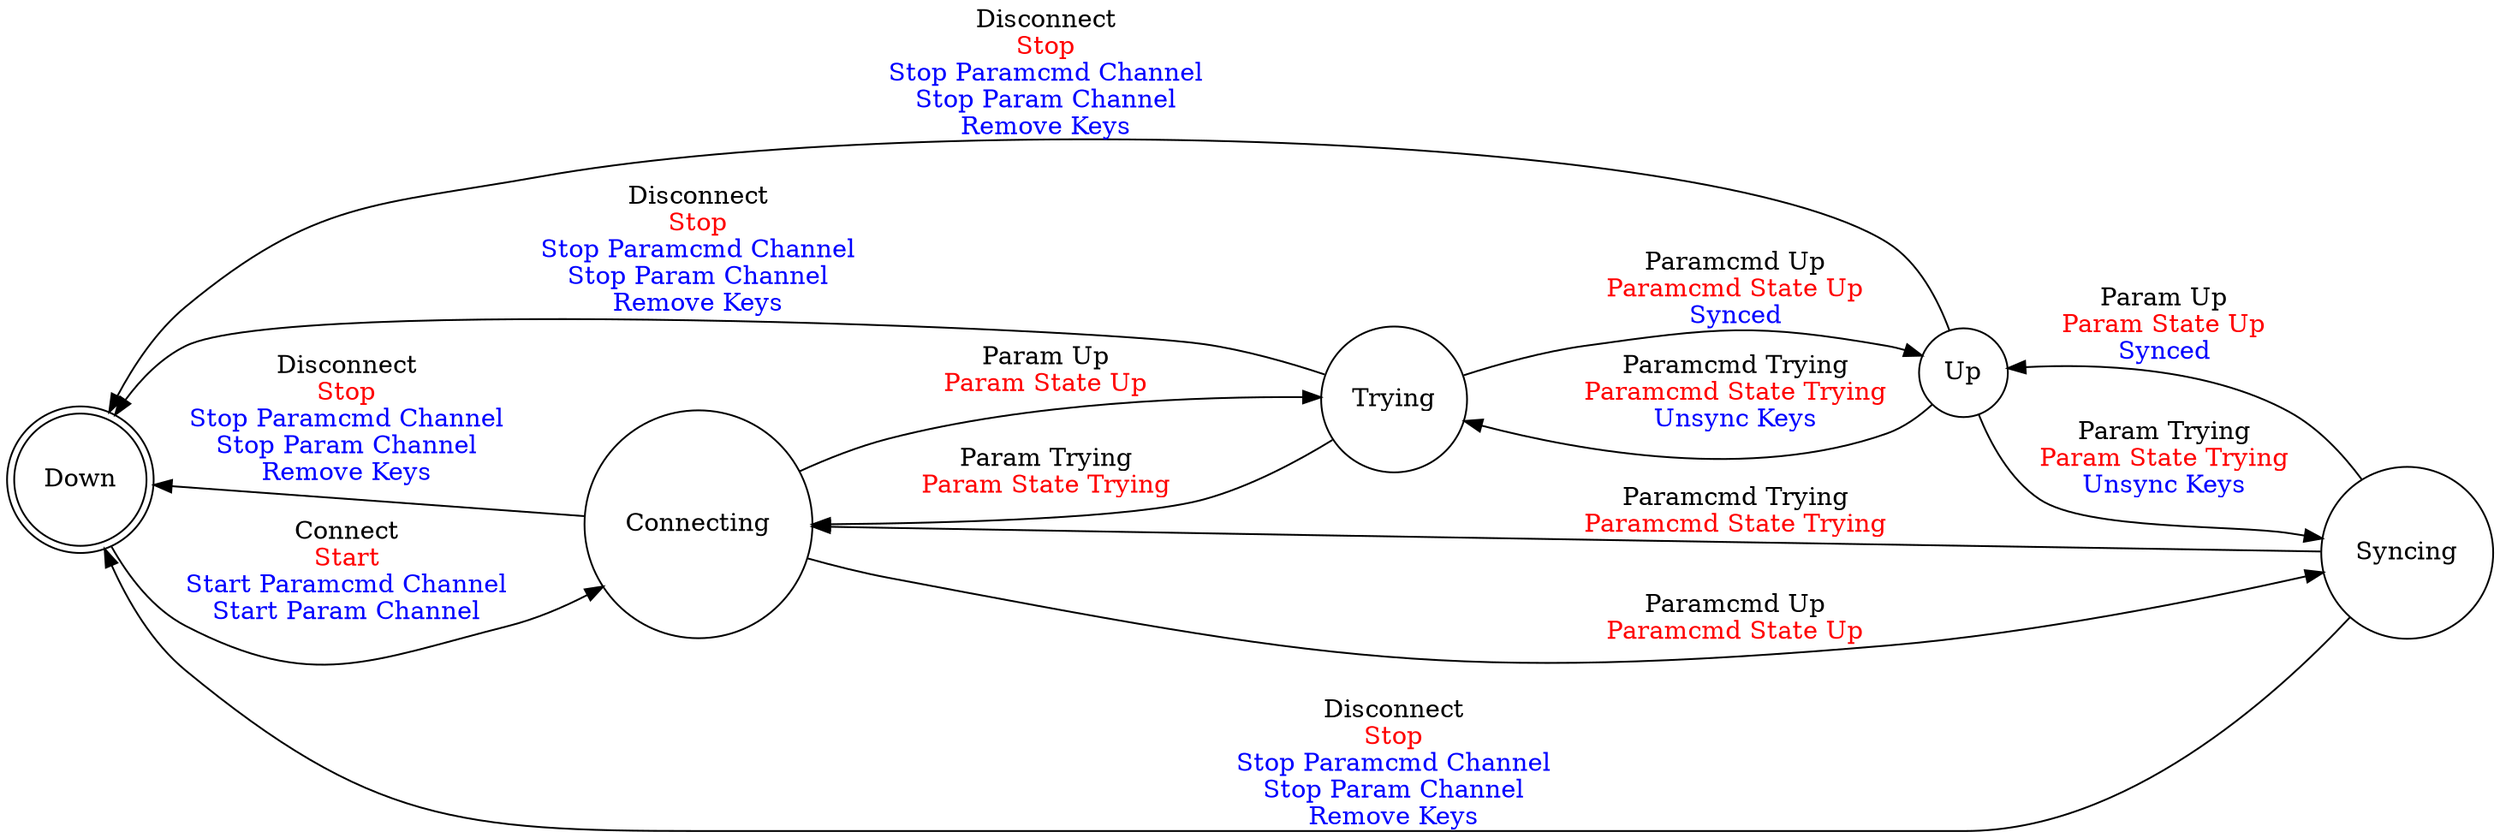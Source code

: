 digraph param_client {
    rankdir = LR;
    size = 20;
    overlap = false;
    splines = true;
    bgcolor=transparent;
    // concentrate = true;
    node [shape = doublecircle]; Down;
    node [shape = circle];
       Down -> Connecting [label = <Connect<br></br><Font Color="Red">Start<Br></Br></Font><Font Color="Blue">Start Paramcmd Channel<Br></Br>Start Param Channel<Br></Br></Font>>;
                                 labeltooltip = "Tooltip" ];
       Connecting -> Syncing [label = <Paramcmd Up<br></br><Font Color="Red">Paramcmd State Up<Br></Br></Font>>;
                                 labeltooltip = "Tooltip" ];
       Connecting -> Trying [label = <Param Up<br></br><Font Color="Red">Param State Up<Br></Br></Font>>;
                                 labeltooltip = "Tooltip" ];
       Connecting -> Down [label = <Disconnect<br></br><Font Color="Red">Stop<Br></Br></Font><Font Color="Blue">Stop Paramcmd Channel<Br></Br>Stop Param Channel<Br></Br>Remove Keys<Br></Br></Font>>;
                                 labeltooltip = "Tooltip" ];
       Syncing -> Up [label = <Param Up<br></br><Font Color="Red">Param State Up<Br></Br></Font><Font Color="Blue">Synced<Br></Br></Font>>;
                                 labeltooltip = "Tooltip" ];
       Syncing -> Connecting [label = <Paramcmd Trying<br></br><Font Color="Red">Paramcmd State Trying<Br></Br></Font>>;
                                 labeltooltip = "Tooltip" ];
       Syncing -> Down [label = <Disconnect<br></br><Font Color="Red">Stop<Br></Br></Font><Font Color="Blue">Stop Paramcmd Channel<Br></Br>Stop Param Channel<Br></Br>Remove Keys<Br></Br></Font>>;
                                 labeltooltip = "Tooltip" ];
       Trying -> Up [label = <Paramcmd Up<br></br><Font Color="Red">Paramcmd State Up<Br></Br></Font><Font Color="Blue">Synced<Br></Br></Font>>;
                                 labeltooltip = "Tooltip" ];
       Trying -> Connecting [label = <Param Trying<br></br><Font Color="Red">Param State Trying<Br></Br></Font>>;
                                 labeltooltip = "Tooltip" ];
       Trying -> Down [label = <Disconnect<br></br><Font Color="Red">Stop<Br></Br></Font><Font Color="Blue">Stop Paramcmd Channel<Br></Br>Stop Param Channel<Br></Br>Remove Keys<Br></Br></Font>>;
                                 labeltooltip = "Tooltip" ];
       Up -> Trying [label = <Paramcmd Trying<br></br><Font Color="Red">Paramcmd State Trying<Br></Br></Font><Font Color="Blue">Unsync Keys<Br></Br></Font>>;
                                 labeltooltip = "Tooltip" ];
       Up -> Syncing [label = <Param Trying<br></br><Font Color="Red">Param State Trying<Br></Br></Font><Font Color="Blue">Unsync Keys<Br></Br></Font>>;
                                 labeltooltip = "Tooltip" ];
       Up -> Down [label = <Disconnect<br></br><Font Color="Red">Stop<Br></Br></Font><Font Color="Blue">Stop Paramcmd Channel<Br></Br>Stop Param Channel<Br></Br>Remove Keys<Br></Br></Font>>;
                                 labeltooltip = "Tooltip" ];
}
